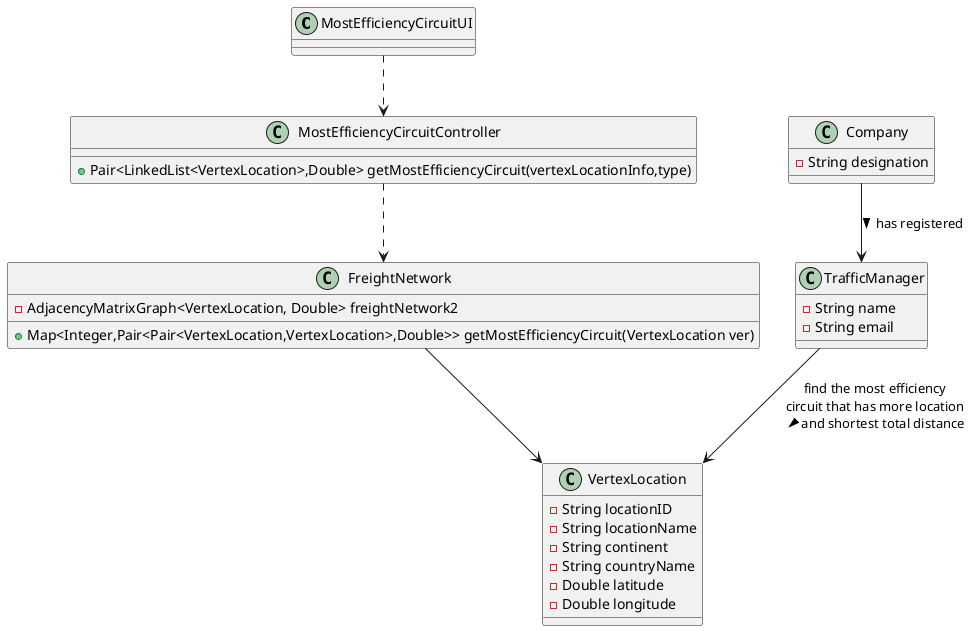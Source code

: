 @startuml
'https://plantuml.com/class-diagram

class MostEfficiencyCircuitUI{}
class MostEfficiencyCircuitController{
    +Pair<LinkedList<VertexLocation>,Double> getMostEfficiencyCircuit(vertexLocationInfo,type)
}
class TrafficManager{
    -String name
    -String email
}
class Company{
    -String designation
}

class VertexLocation{
    -String locationID
    -String locationName
    -String continent
    -String countryName
    -Double latitude
    -Double longitude
}

class FreightNetwork{
    -AdjacencyMatrixGraph<VertexLocation, Double> freightNetwork2
    +Map<Integer,Pair<Pair<VertexLocation,VertexLocation>,Double>> getMostEfficiencyCircuit(VertexLocation ver)
}


MostEfficiencyCircuitUI ..> MostEfficiencyCircuitController

MostEfficiencyCircuitController ..> FreightNetwork

FreightNetwork --> VertexLocation
TrafficManager --> VertexLocation : find the most efficiency \ncircuit that has more location \nand shortest total distance >

Company --> TrafficManager : has registered >

@enduml
